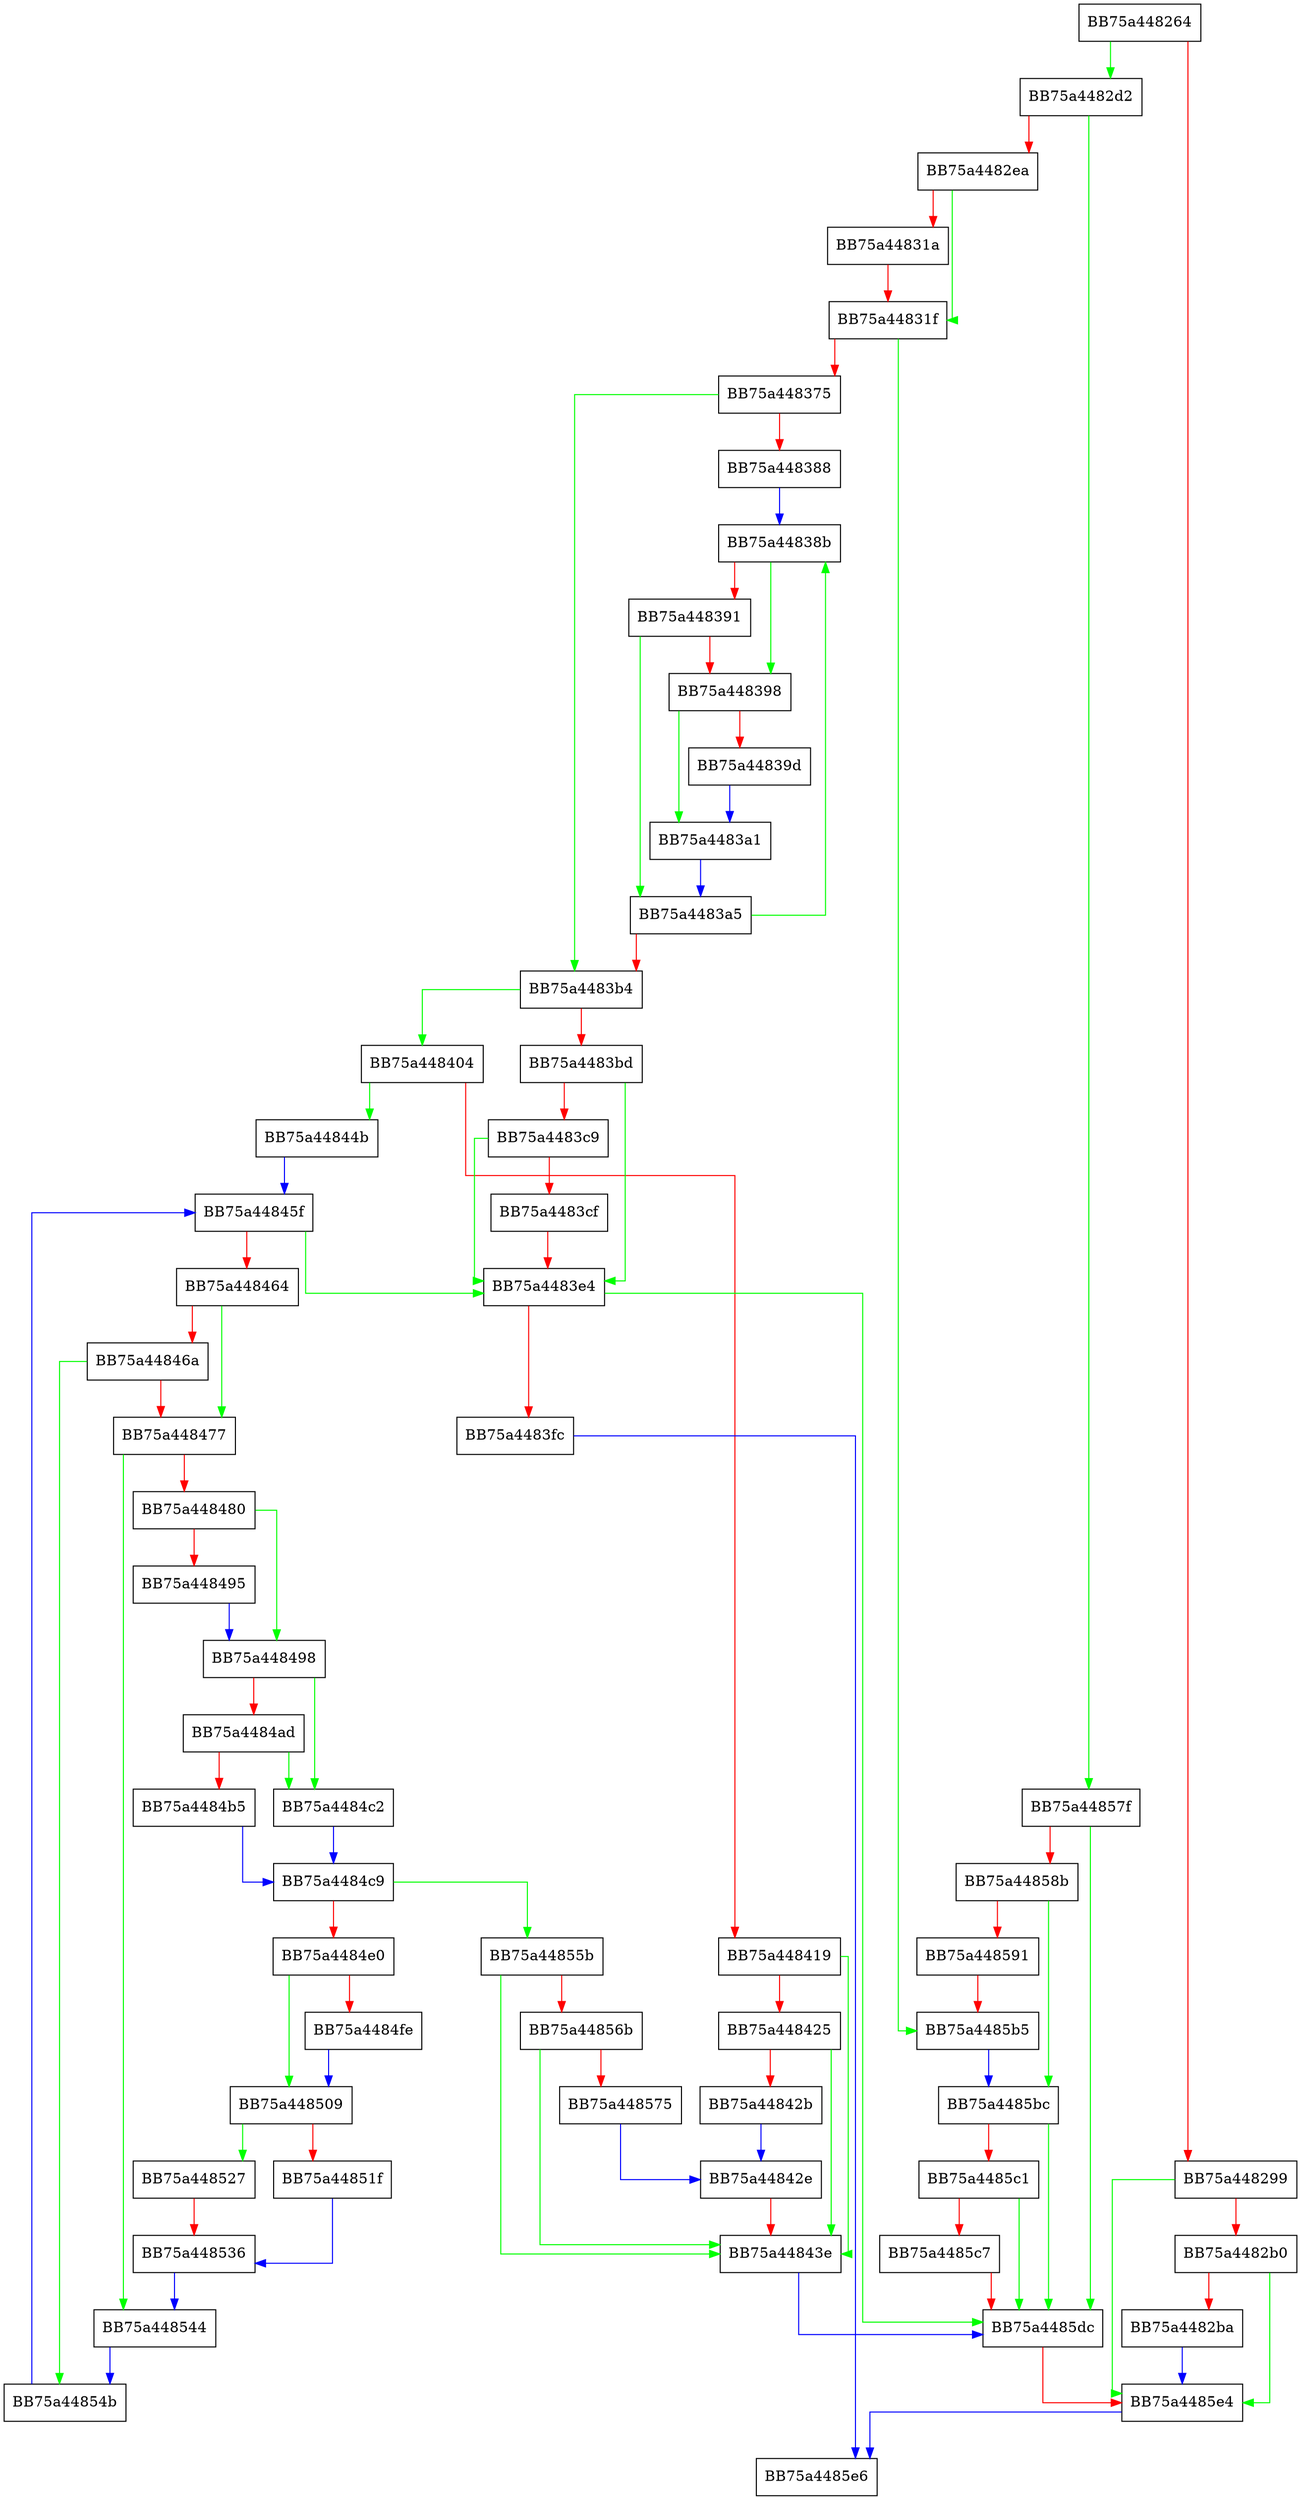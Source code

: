 digraph CreatePathResolveCTX {
  node [shape="box"];
  graph [splines=ortho];
  BB75a448264 -> BB75a4482d2 [color="green"];
  BB75a448264 -> BB75a448299 [color="red"];
  BB75a448299 -> BB75a4485e4 [color="green"];
  BB75a448299 -> BB75a4482b0 [color="red"];
  BB75a4482b0 -> BB75a4485e4 [color="green"];
  BB75a4482b0 -> BB75a4482ba [color="red"];
  BB75a4482ba -> BB75a4485e4 [color="blue"];
  BB75a4482d2 -> BB75a44857f [color="green"];
  BB75a4482d2 -> BB75a4482ea [color="red"];
  BB75a4482ea -> BB75a44831f [color="green"];
  BB75a4482ea -> BB75a44831a [color="red"];
  BB75a44831a -> BB75a44831f [color="red"];
  BB75a44831f -> BB75a4485b5 [color="green"];
  BB75a44831f -> BB75a448375 [color="red"];
  BB75a448375 -> BB75a4483b4 [color="green"];
  BB75a448375 -> BB75a448388 [color="red"];
  BB75a448388 -> BB75a44838b [color="blue"];
  BB75a44838b -> BB75a448398 [color="green"];
  BB75a44838b -> BB75a448391 [color="red"];
  BB75a448391 -> BB75a4483a5 [color="green"];
  BB75a448391 -> BB75a448398 [color="red"];
  BB75a448398 -> BB75a4483a1 [color="green"];
  BB75a448398 -> BB75a44839d [color="red"];
  BB75a44839d -> BB75a4483a1 [color="blue"];
  BB75a4483a1 -> BB75a4483a5 [color="blue"];
  BB75a4483a5 -> BB75a44838b [color="green"];
  BB75a4483a5 -> BB75a4483b4 [color="red"];
  BB75a4483b4 -> BB75a448404 [color="green"];
  BB75a4483b4 -> BB75a4483bd [color="red"];
  BB75a4483bd -> BB75a4483e4 [color="green"];
  BB75a4483bd -> BB75a4483c9 [color="red"];
  BB75a4483c9 -> BB75a4483e4 [color="green"];
  BB75a4483c9 -> BB75a4483cf [color="red"];
  BB75a4483cf -> BB75a4483e4 [color="red"];
  BB75a4483e4 -> BB75a4485dc [color="green"];
  BB75a4483e4 -> BB75a4483fc [color="red"];
  BB75a4483fc -> BB75a4485e6 [color="blue"];
  BB75a448404 -> BB75a44844b [color="green"];
  BB75a448404 -> BB75a448419 [color="red"];
  BB75a448419 -> BB75a44843e [color="green"];
  BB75a448419 -> BB75a448425 [color="red"];
  BB75a448425 -> BB75a44843e [color="green"];
  BB75a448425 -> BB75a44842b [color="red"];
  BB75a44842b -> BB75a44842e [color="blue"];
  BB75a44842e -> BB75a44843e [color="red"];
  BB75a44843e -> BB75a4485dc [color="blue"];
  BB75a44844b -> BB75a44845f [color="blue"];
  BB75a44845f -> BB75a4483e4 [color="green"];
  BB75a44845f -> BB75a448464 [color="red"];
  BB75a448464 -> BB75a448477 [color="green"];
  BB75a448464 -> BB75a44846a [color="red"];
  BB75a44846a -> BB75a44854b [color="green"];
  BB75a44846a -> BB75a448477 [color="red"];
  BB75a448477 -> BB75a448544 [color="green"];
  BB75a448477 -> BB75a448480 [color="red"];
  BB75a448480 -> BB75a448498 [color="green"];
  BB75a448480 -> BB75a448495 [color="red"];
  BB75a448495 -> BB75a448498 [color="blue"];
  BB75a448498 -> BB75a4484c2 [color="green"];
  BB75a448498 -> BB75a4484ad [color="red"];
  BB75a4484ad -> BB75a4484c2 [color="green"];
  BB75a4484ad -> BB75a4484b5 [color="red"];
  BB75a4484b5 -> BB75a4484c9 [color="blue"];
  BB75a4484c2 -> BB75a4484c9 [color="blue"];
  BB75a4484c9 -> BB75a44855b [color="green"];
  BB75a4484c9 -> BB75a4484e0 [color="red"];
  BB75a4484e0 -> BB75a448509 [color="green"];
  BB75a4484e0 -> BB75a4484fe [color="red"];
  BB75a4484fe -> BB75a448509 [color="blue"];
  BB75a448509 -> BB75a448527 [color="green"];
  BB75a448509 -> BB75a44851f [color="red"];
  BB75a44851f -> BB75a448536 [color="blue"];
  BB75a448527 -> BB75a448536 [color="red"];
  BB75a448536 -> BB75a448544 [color="blue"];
  BB75a448544 -> BB75a44854b [color="blue"];
  BB75a44854b -> BB75a44845f [color="blue"];
  BB75a44855b -> BB75a44843e [color="green"];
  BB75a44855b -> BB75a44856b [color="red"];
  BB75a44856b -> BB75a44843e [color="green"];
  BB75a44856b -> BB75a448575 [color="red"];
  BB75a448575 -> BB75a44842e [color="blue"];
  BB75a44857f -> BB75a4485dc [color="green"];
  BB75a44857f -> BB75a44858b [color="red"];
  BB75a44858b -> BB75a4485bc [color="green"];
  BB75a44858b -> BB75a448591 [color="red"];
  BB75a448591 -> BB75a4485b5 [color="red"];
  BB75a4485b5 -> BB75a4485bc [color="blue"];
  BB75a4485bc -> BB75a4485dc [color="green"];
  BB75a4485bc -> BB75a4485c1 [color="red"];
  BB75a4485c1 -> BB75a4485dc [color="green"];
  BB75a4485c1 -> BB75a4485c7 [color="red"];
  BB75a4485c7 -> BB75a4485dc [color="red"];
  BB75a4485dc -> BB75a4485e4 [color="red"];
  BB75a4485e4 -> BB75a4485e6 [color="blue"];
}